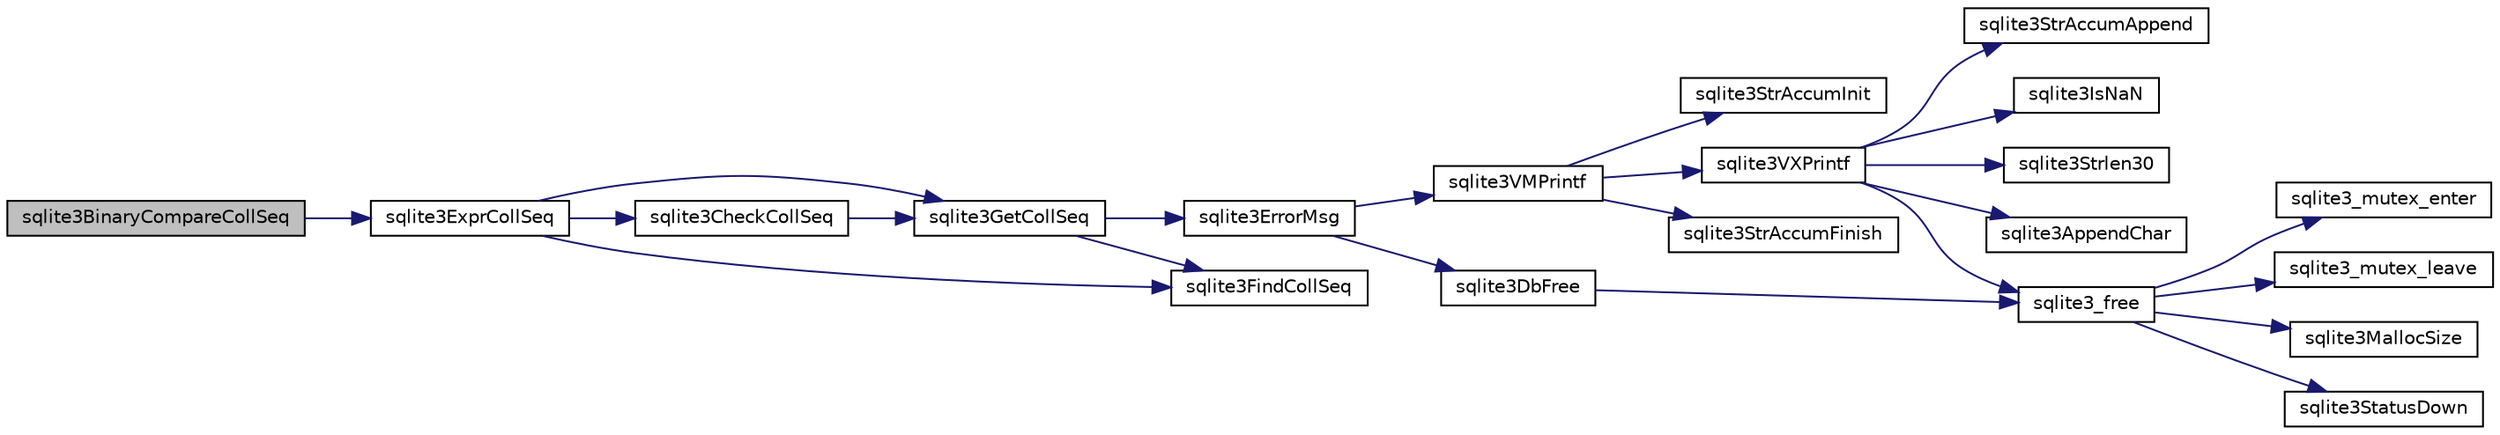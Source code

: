 digraph "sqlite3BinaryCompareCollSeq"
{
  edge [fontname="Helvetica",fontsize="10",labelfontname="Helvetica",labelfontsize="10"];
  node [fontname="Helvetica",fontsize="10",shape=record];
  rankdir="LR";
  Node1 [label="sqlite3BinaryCompareCollSeq",height=0.2,width=0.4,color="black", fillcolor="grey75", style="filled", fontcolor="black"];
  Node1 -> Node2 [color="midnightblue",fontsize="10",style="solid",fontname="Helvetica"];
  Node2 [label="sqlite3ExprCollSeq",height=0.2,width=0.4,color="black", fillcolor="white", style="filled",URL="$sqlite3_8c.html#af36e271ed5ce13d4f2d088a766529574"];
  Node2 -> Node3 [color="midnightblue",fontsize="10",style="solid",fontname="Helvetica"];
  Node3 [label="sqlite3GetCollSeq",height=0.2,width=0.4,color="black", fillcolor="white", style="filled",URL="$sqlite3_8c.html#a4ed2e10e20f9616894d068c6c73c3134"];
  Node3 -> Node4 [color="midnightblue",fontsize="10",style="solid",fontname="Helvetica"];
  Node4 [label="sqlite3FindCollSeq",height=0.2,width=0.4,color="black", fillcolor="white", style="filled",URL="$sqlite3_8c.html#ac4f91d39f24a6435de12698fdb16bc14"];
  Node3 -> Node5 [color="midnightblue",fontsize="10",style="solid",fontname="Helvetica"];
  Node5 [label="sqlite3ErrorMsg",height=0.2,width=0.4,color="black", fillcolor="white", style="filled",URL="$sqlite3_8c.html#aee2798e173651adae0f9c85469f3457d"];
  Node5 -> Node6 [color="midnightblue",fontsize="10",style="solid",fontname="Helvetica"];
  Node6 [label="sqlite3VMPrintf",height=0.2,width=0.4,color="black", fillcolor="white", style="filled",URL="$sqlite3_8c.html#a05535d0982ef06fbc2ee8195ebbae689"];
  Node6 -> Node7 [color="midnightblue",fontsize="10",style="solid",fontname="Helvetica"];
  Node7 [label="sqlite3StrAccumInit",height=0.2,width=0.4,color="black", fillcolor="white", style="filled",URL="$sqlite3_8c.html#aabf95e113b9d54d519cd15a56215f560"];
  Node6 -> Node8 [color="midnightblue",fontsize="10",style="solid",fontname="Helvetica"];
  Node8 [label="sqlite3VXPrintf",height=0.2,width=0.4,color="black", fillcolor="white", style="filled",URL="$sqlite3_8c.html#a63c25806c9bd4a2b76f9a0eb232c6bde"];
  Node8 -> Node9 [color="midnightblue",fontsize="10",style="solid",fontname="Helvetica"];
  Node9 [label="sqlite3StrAccumAppend",height=0.2,width=0.4,color="black", fillcolor="white", style="filled",URL="$sqlite3_8c.html#a56664fa33def33c5a5245b623441d5e0"];
  Node8 -> Node10 [color="midnightblue",fontsize="10",style="solid",fontname="Helvetica"];
  Node10 [label="sqlite3IsNaN",height=0.2,width=0.4,color="black", fillcolor="white", style="filled",URL="$sqlite3_8c.html#aed4d78203877c3486765ccbc7feebb50"];
  Node8 -> Node11 [color="midnightblue",fontsize="10",style="solid",fontname="Helvetica"];
  Node11 [label="sqlite3Strlen30",height=0.2,width=0.4,color="black", fillcolor="white", style="filled",URL="$sqlite3_8c.html#a3dcd80ba41f1a308193dee74857b62a7"];
  Node8 -> Node12 [color="midnightblue",fontsize="10",style="solid",fontname="Helvetica"];
  Node12 [label="sqlite3AppendChar",height=0.2,width=0.4,color="black", fillcolor="white", style="filled",URL="$sqlite3_8c.html#ab21f9ee97a24b1d7a75097e6a08e8e64"];
  Node8 -> Node13 [color="midnightblue",fontsize="10",style="solid",fontname="Helvetica"];
  Node13 [label="sqlite3_free",height=0.2,width=0.4,color="black", fillcolor="white", style="filled",URL="$sqlite3_8c.html#aced35e2ed62edd9c721ade882d508123"];
  Node13 -> Node14 [color="midnightblue",fontsize="10",style="solid",fontname="Helvetica"];
  Node14 [label="sqlite3_mutex_enter",height=0.2,width=0.4,color="black", fillcolor="white", style="filled",URL="$sqlite3_8c.html#af5a0a035d6f2e625f7fa5339365e8970"];
  Node13 -> Node15 [color="midnightblue",fontsize="10",style="solid",fontname="Helvetica"];
  Node15 [label="sqlite3_mutex_leave",height=0.2,width=0.4,color="black", fillcolor="white", style="filled",URL="$sqlite3_8c.html#a7ebfb82d85f10ee7a80ea8d7ff155c65"];
  Node13 -> Node16 [color="midnightblue",fontsize="10",style="solid",fontname="Helvetica"];
  Node16 [label="sqlite3MallocSize",height=0.2,width=0.4,color="black", fillcolor="white", style="filled",URL="$sqlite3_8c.html#acf5d2a5f35270bafb050bd2def576955"];
  Node13 -> Node17 [color="midnightblue",fontsize="10",style="solid",fontname="Helvetica"];
  Node17 [label="sqlite3StatusDown",height=0.2,width=0.4,color="black", fillcolor="white", style="filled",URL="$sqlite3_8c.html#a3388b10ce0b0a4fc95dfb85ccdb904c1"];
  Node6 -> Node18 [color="midnightblue",fontsize="10",style="solid",fontname="Helvetica"];
  Node18 [label="sqlite3StrAccumFinish",height=0.2,width=0.4,color="black", fillcolor="white", style="filled",URL="$sqlite3_8c.html#adb7f26b10ac1b847db6f000ef4c2e2ba"];
  Node5 -> Node19 [color="midnightblue",fontsize="10",style="solid",fontname="Helvetica"];
  Node19 [label="sqlite3DbFree",height=0.2,width=0.4,color="black", fillcolor="white", style="filled",URL="$sqlite3_8c.html#ac70ab821a6607b4a1b909582dc37a069"];
  Node19 -> Node13 [color="midnightblue",fontsize="10",style="solid",fontname="Helvetica"];
  Node2 -> Node4 [color="midnightblue",fontsize="10",style="solid",fontname="Helvetica"];
  Node2 -> Node20 [color="midnightblue",fontsize="10",style="solid",fontname="Helvetica"];
  Node20 [label="sqlite3CheckCollSeq",height=0.2,width=0.4,color="black", fillcolor="white", style="filled",URL="$sqlite3_8c.html#aaf12fc8e392ea73879ac89207623d813"];
  Node20 -> Node3 [color="midnightblue",fontsize="10",style="solid",fontname="Helvetica"];
}
